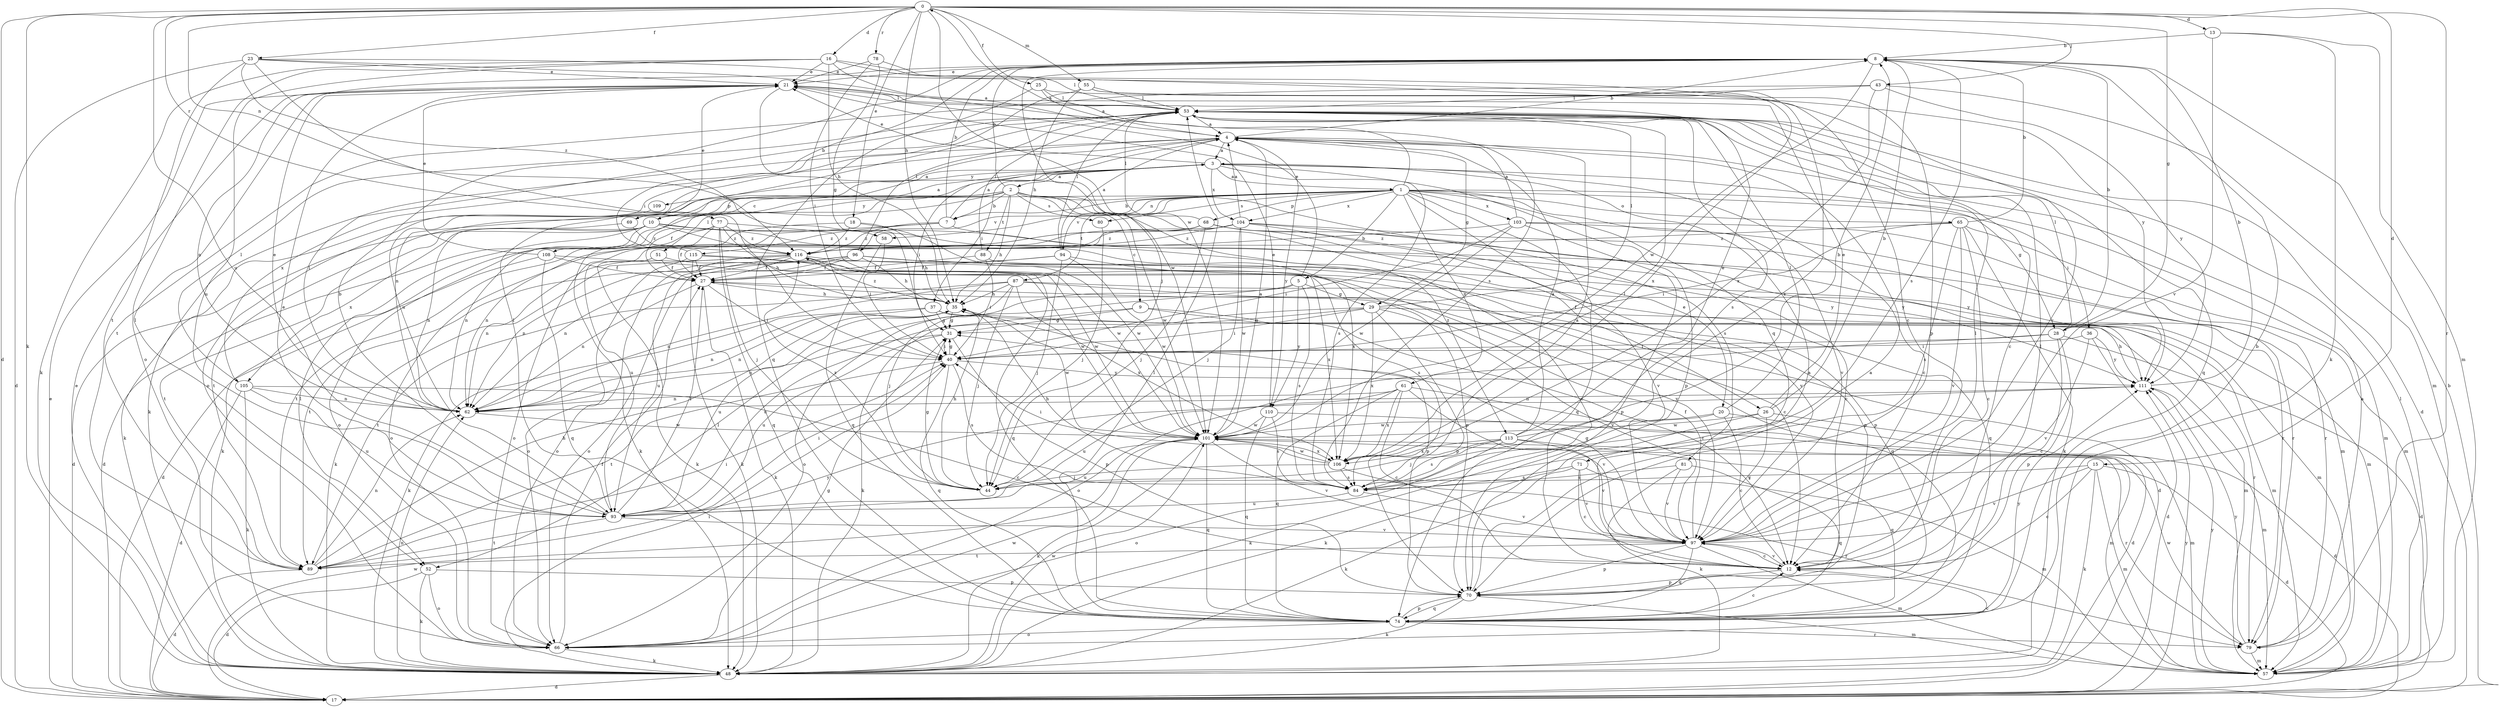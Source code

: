 strict digraph  {
0;
1;
2;
3;
4;
5;
7;
8;
9;
10;
12;
13;
15;
16;
17;
18;
20;
21;
23;
25;
26;
27;
28;
29;
31;
35;
36;
37;
40;
43;
44;
48;
51;
52;
53;
55;
57;
58;
61;
62;
65;
66;
68;
69;
70;
71;
74;
77;
78;
79;
80;
81;
84;
87;
88;
89;
93;
94;
96;
97;
101;
103;
104;
105;
106;
108;
109;
110;
111;
113;
115;
116;
0 -> 13  [label=d];
0 -> 15  [label=d];
0 -> 16  [label=d];
0 -> 17  [label=d];
0 -> 18  [label=e];
0 -> 23  [label=f];
0 -> 25  [label=f];
0 -> 28  [label=g];
0 -> 35  [label=h];
0 -> 43  [label=j];
0 -> 48  [label=k];
0 -> 55  [label=m];
0 -> 58  [label=n];
0 -> 77  [label=r];
0 -> 78  [label=r];
0 -> 79  [label=r];
0 -> 93  [label=u];
0 -> 101  [label=w];
1 -> 0  [label=a];
1 -> 5  [label=b];
1 -> 7  [label=b];
1 -> 20  [label=e];
1 -> 36  [label=i];
1 -> 57  [label=m];
1 -> 58  [label=n];
1 -> 61  [label=n];
1 -> 65  [label=o];
1 -> 66  [label=o];
1 -> 68  [label=p];
1 -> 71  [label=q];
1 -> 74  [label=q];
1 -> 80  [label=s];
1 -> 87  [label=t];
1 -> 94  [label=v];
1 -> 96  [label=v];
1 -> 97  [label=v];
1 -> 103  [label=x];
1 -> 104  [label=x];
2 -> 7  [label=b];
2 -> 8  [label=b];
2 -> 9  [label=c];
2 -> 10  [label=c];
2 -> 26  [label=f];
2 -> 27  [label=f];
2 -> 35  [label=h];
2 -> 51  [label=l];
2 -> 69  [label=p];
2 -> 80  [label=s];
2 -> 81  [label=s];
2 -> 88  [label=t];
2 -> 89  [label=t];
2 -> 101  [label=w];
2 -> 113  [label=z];
3 -> 1  [label=a];
3 -> 2  [label=a];
3 -> 12  [label=c];
3 -> 21  [label=e];
3 -> 28  [label=g];
3 -> 37  [label=i];
3 -> 70  [label=p];
3 -> 84  [label=s];
3 -> 104  [label=x];
3 -> 108  [label=y];
3 -> 109  [label=y];
4 -> 3  [label=a];
4 -> 8  [label=b];
4 -> 29  [label=g];
4 -> 40  [label=i];
4 -> 48  [label=k];
4 -> 62  [label=n];
4 -> 105  [label=x];
4 -> 110  [label=y];
5 -> 21  [label=e];
5 -> 29  [label=g];
5 -> 44  [label=j];
5 -> 52  [label=l];
5 -> 84  [label=s];
5 -> 110  [label=y];
7 -> 3  [label=a];
7 -> 8  [label=b];
7 -> 48  [label=k];
7 -> 111  [label=y];
7 -> 115  [label=z];
7 -> 116  [label=z];
8 -> 21  [label=e];
8 -> 44  [label=j];
8 -> 52  [label=l];
8 -> 84  [label=s];
8 -> 101  [label=w];
9 -> 12  [label=c];
9 -> 31  [label=g];
9 -> 48  [label=k];
9 -> 57  [label=m];
10 -> 3  [label=a];
10 -> 12  [label=c];
10 -> 17  [label=d];
10 -> 52  [label=l];
10 -> 62  [label=n];
10 -> 79  [label=r];
10 -> 89  [label=t];
10 -> 105  [label=x];
10 -> 106  [label=x];
10 -> 116  [label=z];
12 -> 3  [label=a];
12 -> 53  [label=l];
12 -> 70  [label=p];
12 -> 97  [label=v];
13 -> 8  [label=b];
13 -> 48  [label=k];
13 -> 57  [label=m];
13 -> 97  [label=v];
15 -> 12  [label=c];
15 -> 17  [label=d];
15 -> 44  [label=j];
15 -> 48  [label=k];
15 -> 57  [label=m];
15 -> 97  [label=v];
16 -> 4  [label=a];
16 -> 12  [label=c];
16 -> 21  [label=e];
16 -> 35  [label=h];
16 -> 48  [label=k];
16 -> 53  [label=l];
16 -> 66  [label=o];
16 -> 93  [label=u];
17 -> 8  [label=b];
17 -> 21  [label=e];
17 -> 101  [label=w];
17 -> 111  [label=y];
18 -> 35  [label=h];
18 -> 89  [label=t];
18 -> 101  [label=w];
18 -> 116  [label=z];
20 -> 12  [label=c];
20 -> 48  [label=k];
20 -> 53  [label=l];
20 -> 57  [label=m];
20 -> 101  [label=w];
21 -> 53  [label=l];
21 -> 62  [label=n];
21 -> 101  [label=w];
23 -> 17  [label=d];
23 -> 21  [label=e];
23 -> 40  [label=i];
23 -> 84  [label=s];
23 -> 89  [label=t];
23 -> 111  [label=y];
23 -> 116  [label=z];
25 -> 4  [label=a];
25 -> 53  [label=l];
25 -> 74  [label=q];
25 -> 106  [label=x];
26 -> 8  [label=b];
26 -> 17  [label=d];
26 -> 21  [label=e];
26 -> 48  [label=k];
26 -> 97  [label=v];
26 -> 101  [label=w];
27 -> 35  [label=h];
27 -> 40  [label=i];
27 -> 48  [label=k];
27 -> 62  [label=n];
27 -> 74  [label=q];
28 -> 8  [label=b];
28 -> 12  [label=c];
28 -> 17  [label=d];
28 -> 40  [label=i];
28 -> 53  [label=l];
28 -> 66  [label=o];
28 -> 70  [label=p];
29 -> 31  [label=g];
29 -> 40  [label=i];
29 -> 53  [label=l];
29 -> 70  [label=p];
29 -> 79  [label=r];
29 -> 93  [label=u];
29 -> 97  [label=v];
29 -> 106  [label=x];
31 -> 40  [label=i];
31 -> 62  [label=n];
31 -> 70  [label=p];
31 -> 93  [label=u];
35 -> 31  [label=g];
35 -> 62  [label=n];
35 -> 70  [label=p];
35 -> 93  [label=u];
35 -> 116  [label=z];
36 -> 17  [label=d];
36 -> 40  [label=i];
36 -> 97  [label=v];
36 -> 111  [label=y];
37 -> 31  [label=g];
37 -> 48  [label=k];
37 -> 57  [label=m];
37 -> 62  [label=n];
37 -> 101  [label=w];
40 -> 31  [label=g];
40 -> 74  [label=q];
40 -> 84  [label=s];
40 -> 89  [label=t];
40 -> 111  [label=y];
43 -> 53  [label=l];
43 -> 57  [label=m];
43 -> 89  [label=t];
43 -> 106  [label=x];
43 -> 111  [label=y];
44 -> 31  [label=g];
44 -> 35  [label=h];
44 -> 116  [label=z];
48 -> 17  [label=d];
48 -> 21  [label=e];
48 -> 40  [label=i];
48 -> 62  [label=n];
48 -> 101  [label=w];
51 -> 12  [label=c];
51 -> 27  [label=f];
51 -> 48  [label=k];
52 -> 17  [label=d];
52 -> 48  [label=k];
52 -> 66  [label=o];
52 -> 70  [label=p];
53 -> 4  [label=a];
53 -> 12  [label=c];
53 -> 17  [label=d];
53 -> 66  [label=o];
53 -> 74  [label=q];
53 -> 84  [label=s];
55 -> 35  [label=h];
55 -> 53  [label=l];
55 -> 84  [label=s];
55 -> 93  [label=u];
55 -> 97  [label=v];
57 -> 53  [label=l];
57 -> 111  [label=y];
58 -> 40  [label=i];
58 -> 74  [label=q];
61 -> 12  [label=c];
61 -> 17  [label=d];
61 -> 62  [label=n];
61 -> 74  [label=q];
61 -> 93  [label=u];
61 -> 97  [label=v];
61 -> 106  [label=x];
62 -> 21  [label=e];
62 -> 53  [label=l];
62 -> 101  [label=w];
65 -> 8  [label=b];
65 -> 12  [label=c];
65 -> 40  [label=i];
65 -> 48  [label=k];
65 -> 57  [label=m];
65 -> 84  [label=s];
65 -> 97  [label=v];
65 -> 116  [label=z];
66 -> 12  [label=c];
66 -> 27  [label=f];
66 -> 31  [label=g];
66 -> 48  [label=k];
66 -> 101  [label=w];
68 -> 12  [label=c];
68 -> 44  [label=j];
68 -> 53  [label=l];
68 -> 62  [label=n];
68 -> 66  [label=o];
68 -> 97  [label=v];
68 -> 111  [label=y];
68 -> 116  [label=z];
69 -> 4  [label=a];
69 -> 21  [label=e];
69 -> 62  [label=n];
69 -> 116  [label=z];
70 -> 4  [label=a];
70 -> 48  [label=k];
70 -> 57  [label=m];
70 -> 74  [label=q];
71 -> 12  [label=c];
71 -> 48  [label=k];
71 -> 57  [label=m];
71 -> 84  [label=s];
71 -> 97  [label=v];
74 -> 8  [label=b];
74 -> 12  [label=c];
74 -> 53  [label=l];
74 -> 66  [label=o];
74 -> 70  [label=p];
74 -> 79  [label=r];
74 -> 111  [label=y];
77 -> 17  [label=d];
77 -> 27  [label=f];
77 -> 35  [label=h];
77 -> 44  [label=j];
77 -> 48  [label=k];
77 -> 74  [label=q];
77 -> 101  [label=w];
77 -> 116  [label=z];
78 -> 21  [label=e];
78 -> 31  [label=g];
78 -> 40  [label=i];
78 -> 70  [label=p];
79 -> 4  [label=a];
79 -> 57  [label=m];
79 -> 101  [label=w];
79 -> 111  [label=y];
80 -> 44  [label=j];
81 -> 48  [label=k];
81 -> 74  [label=q];
81 -> 84  [label=s];
81 -> 97  [label=v];
84 -> 4  [label=a];
84 -> 35  [label=h];
84 -> 93  [label=u];
84 -> 97  [label=v];
87 -> 17  [label=d];
87 -> 35  [label=h];
87 -> 44  [label=j];
87 -> 57  [label=m];
87 -> 62  [label=n];
87 -> 66  [label=o];
87 -> 89  [label=t];
87 -> 106  [label=x];
88 -> 27  [label=f];
88 -> 40  [label=i];
88 -> 53  [label=l];
88 -> 70  [label=p];
89 -> 17  [label=d];
89 -> 35  [label=h];
89 -> 40  [label=i];
89 -> 62  [label=n];
89 -> 111  [label=y];
93 -> 8  [label=b];
93 -> 21  [label=e];
93 -> 27  [label=f];
93 -> 40  [label=i];
93 -> 53  [label=l];
93 -> 89  [label=t];
93 -> 97  [label=v];
94 -> 4  [label=a];
94 -> 27  [label=f];
94 -> 44  [label=j];
94 -> 53  [label=l];
94 -> 62  [label=n];
94 -> 101  [label=w];
94 -> 106  [label=x];
96 -> 27  [label=f];
96 -> 35  [label=h];
96 -> 53  [label=l];
96 -> 57  [label=m];
96 -> 62  [label=n];
96 -> 66  [label=o];
96 -> 74  [label=q];
96 -> 84  [label=s];
96 -> 89  [label=t];
97 -> 12  [label=c];
97 -> 27  [label=f];
97 -> 31  [label=g];
97 -> 53  [label=l];
97 -> 57  [label=m];
97 -> 70  [label=p];
97 -> 74  [label=q];
97 -> 89  [label=t];
101 -> 4  [label=a];
101 -> 48  [label=k];
101 -> 74  [label=q];
101 -> 79  [label=r];
101 -> 93  [label=u];
101 -> 97  [label=v];
101 -> 106  [label=x];
103 -> 4  [label=a];
103 -> 40  [label=i];
103 -> 57  [label=m];
103 -> 70  [label=p];
103 -> 79  [label=r];
103 -> 101  [label=w];
103 -> 116  [label=z];
104 -> 4  [label=a];
104 -> 44  [label=j];
104 -> 66  [label=o];
104 -> 79  [label=r];
104 -> 93  [label=u];
104 -> 97  [label=v];
104 -> 101  [label=w];
104 -> 111  [label=y];
104 -> 116  [label=z];
105 -> 12  [label=c];
105 -> 17  [label=d];
105 -> 48  [label=k];
105 -> 53  [label=l];
105 -> 62  [label=n];
105 -> 93  [label=u];
106 -> 40  [label=i];
106 -> 44  [label=j];
106 -> 53  [label=l];
106 -> 79  [label=r];
106 -> 84  [label=s];
106 -> 101  [label=w];
108 -> 17  [label=d];
108 -> 21  [label=e];
108 -> 27  [label=f];
108 -> 74  [label=q];
108 -> 101  [label=w];
109 -> 48  [label=k];
110 -> 21  [label=e];
110 -> 57  [label=m];
110 -> 74  [label=q];
110 -> 84  [label=s];
110 -> 101  [label=w];
111 -> 8  [label=b];
111 -> 35  [label=h];
111 -> 57  [label=m];
111 -> 62  [label=n];
113 -> 4  [label=a];
113 -> 8  [label=b];
113 -> 21  [label=e];
113 -> 44  [label=j];
113 -> 66  [label=o];
113 -> 74  [label=q];
113 -> 84  [label=s];
113 -> 97  [label=v];
113 -> 106  [label=x];
115 -> 8  [label=b];
115 -> 27  [label=f];
115 -> 48  [label=k];
115 -> 66  [label=o];
115 -> 70  [label=p];
115 -> 97  [label=v];
116 -> 27  [label=f];
116 -> 48  [label=k];
116 -> 62  [label=n];
116 -> 66  [label=o];
116 -> 70  [label=p];
116 -> 74  [label=q];
116 -> 93  [label=u];
116 -> 101  [label=w];
}
